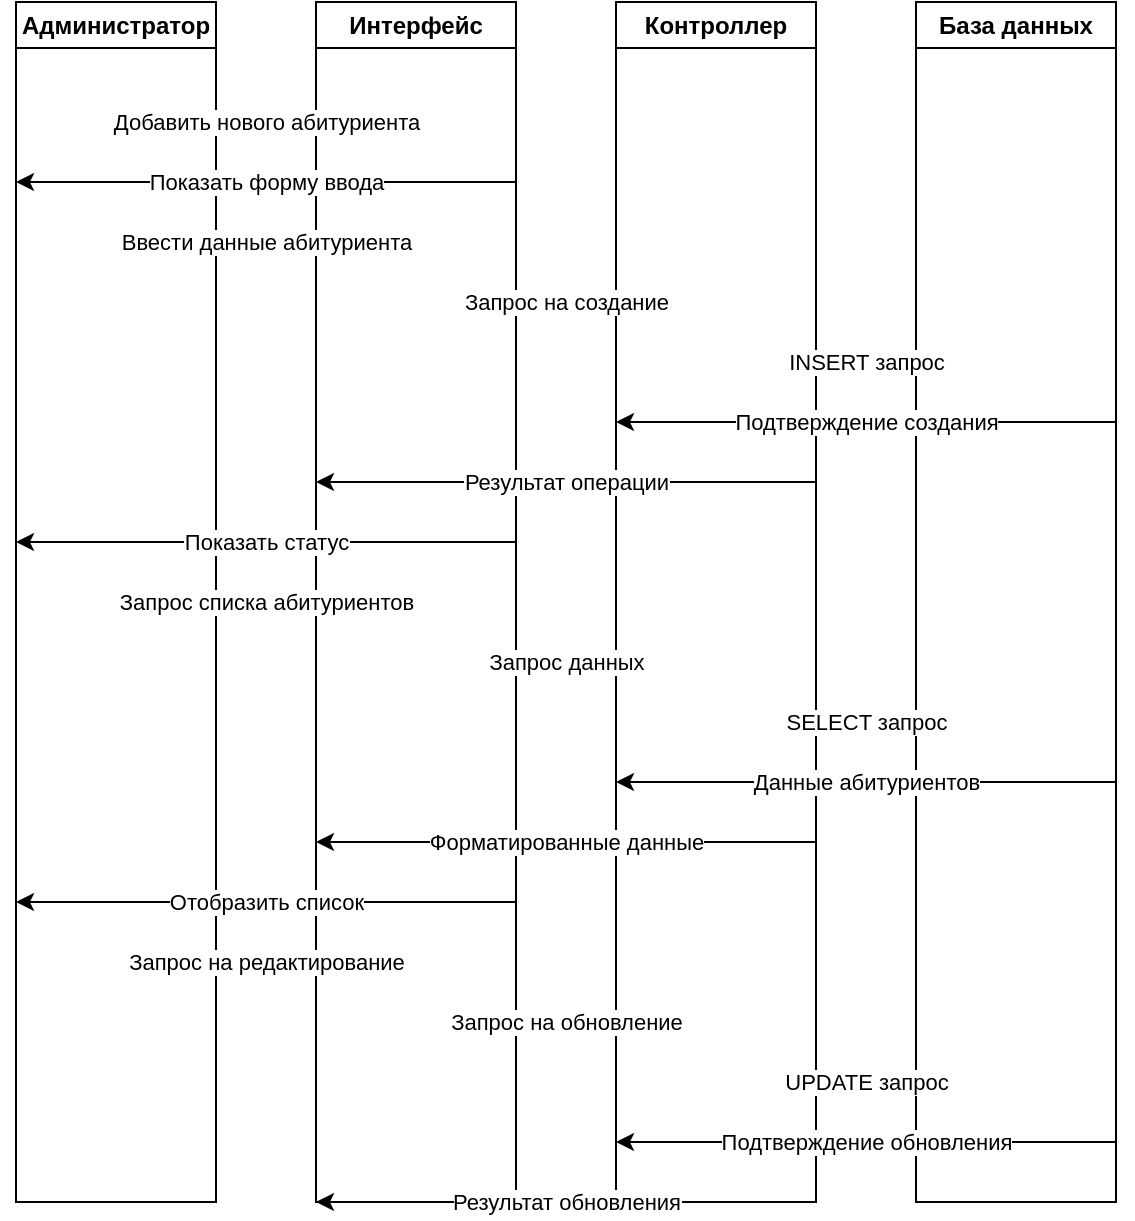 <mxfile version="27.0.6">
  <diagram name="Page-1" id="J3KCKedbq1iABVvFpygW">
    <mxGraphModel dx="1422" dy="794" grid="1" gridSize="10" guides="1" tooltips="1" connect="1" arrows="1" fold="1" page="1" pageScale="1" pageWidth="850" pageHeight="1100">
      <root>
        <mxCell id="0" />
        <mxCell id="1" parent="0" />
  
        <mxCell id="admin" value="Администратор" style="swimlane;whiteSpace=wrap;html=1;" vertex="1" parent="1">
          <mxGeometry x="100" y="100" width="100" height="600" as="geometry" />
        </mxCell>
        
        <mxCell id="ui" value="Интерфейс" style="swimlane;whiteSpace=wrap;html=1;" vertex="1" parent="1">
          <mxGeometry x="250" y="100" width="100" height="600" as="geometry" />
        </mxCell>
        
        <mxCell id="controller" value="Контроллер" style="swimlane;whiteSpace=wrap;html=1;" vertex="1" parent="1">
          <mxGeometry x="400" y="100" width="100" height="600" as="geometry" />
        </mxCell>
        
        <mxCell id="db" value="База данных" style="swimlane;whiteSpace=wrap;html=1;" vertex="1" parent="1">
          <mxGeometry x="550" y="100" width="100" height="600" as="geometry" />
        </mxCell>
   
        <mxCell id="c1" value="Добавить нового абитуриента" style="edgeStyle=none;html=1;rounded=0;exitX=1;exitY=0.1;exitDx=0;exitDy=0;entryX=0;entryY=0.1;entryDx=0;entryDy=0;" edge="1" parent="1" source="admin" target="ui">
          <mxGeometry relative="1" as="geometry" />
        </mxCell>
        
        <mxCell id="c2" value="Показать форму ввода" style="edgeStyle=none;html=1;rounded=0;exitX=1;exitY=0.15;exitDx=0;exitDy=0;entryX=0;entryY=0.15;entryDx=0;entryDy=0;" edge="1" parent="1" source="ui" target="admin">
          <mxGeometry relative="1" as="geometry" />
        </mxCell>
        
        <mxCell id="c3" value="Ввести данные абитуриента" style="edgeStyle=none;html=1;rounded=0;exitX=1;exitY=0.2;exitDx=0;exitDy=0;entryX=0;entryY=0.2;entryDx=0;entryDy=0;" edge="1" parent="1" source="admin" target="ui">
          <mxGeometry relative="1" as="geometry" />
        </mxCell>
        
        <mxCell id="c4" value="Запрос на создание" style="edgeStyle=none;html=1;rounded=0;exitX=1;exitY=0.25;exitDx=0;exitDy=0;entryX=0;entryY=0.25;entryDx=0;entryDy=0;" edge="1" parent="1" source="ui" target="controller">
          <mxGeometry relative="1" as="geometry" />
        </mxCell>
        
        <mxCell id="c5" value="INSERT запрос" style="edgeStyle=none;html=1;rounded=0;exitX=1;exitY=0.3;exitDx=0;exitDy=0;entryX=0;entryY=0.3;entryDx=0;entryDy=0;" edge="1" parent="1" source="controller" target="db">
          <mxGeometry relative="1" as="geometry" />
        </mxCell>
        
        <mxCell id="c6" value="Подтверждение создания" style="edgeStyle=none;html=1;rounded=0;exitX=1;exitY=0.35;exitDx=0;exitDy=0;entryX=0;entryY=0.35;entryDx=0;entryDy=0;" edge="1" parent="1" source="db" target="controller">
          <mxGeometry relative="1" as="geometry" />
        </mxCell>
        
        <mxCell id="c7" value="Результат операции" style="edgeStyle=none;html=1;rounded=0;exitX=1;exitY=0.4;exitDx=0;exitDy=0;entryX=0;entryY=0.4;entryDx=0;entryDy=0;" edge="1" parent="1" source="controller" target="ui">
          <mxGeometry relative="1" as="geometry" />
        </mxCell>
        
        <mxCell id="c8" value="Показать статус" style="edgeStyle=none;html=1;rounded=0;exitX=1;exitY=0.45;exitDx=0;exitDy=0;entryX=0;entryY=0.45;entryDx=0;entryDy=0;" edge="1" parent="1" source="ui" target="admin">
          <mxGeometry relative="1" as="geometry" />
        </mxCell>
        
        <mxCell id="r1" value="Запрос списка абитуриентов" style="edgeStyle=none;html=1;rounded=0;exitX=1;exitY=0.5;exitDx=0;exitDy=0;entryX=0;entryY=0.5;entryDx=0;entryDy=0;" edge="1" parent="1" source="admin" target="ui">
          <mxGeometry relative="1" as="geometry" />
        </mxCell>
        
        <mxCell id="r2" value="Запрос данных" style="edgeStyle=none;html=1;rounded=0;exitX=1;exitY=0.55;exitDx=0;exitDy=0;entryX=0;entryY=0.55;entryDx=0;entryDy=0;" edge="1" parent="1" source="ui" target="controller">
          <mxGeometry relative="1" as="geometry" />
        </mxCell>
        
        <mxCell id="r3" value="SELECT запрос" style="edgeStyle=none;html=1;rounded=0;exitX=1;exitY=0.6;exitDx=0;exitDy=0;entryX=0;entryY=0.6;entryDx=0;entryDy=0;" edge="1" parent="1" source="controller" target="db">
          <mxGeometry relative="1" as="geometry" />
        </mxCell>
        
        <mxCell id="r4" value="Данные абитуриентов" style="edgeStyle=none;html=1;rounded=0;exitX=1;exitY=0.65;exitDx=0;exitDy=0;entryX=0;entryY=0.65;entryDx=0;entryDy=0;" edge="1" parent="1" source="db" target="controller">
          <mxGeometry relative="1" as="geometry" />
        </mxCell>
        
        <mxCell id="r5" value="Форматированные данные" style="edgeStyle=none;html=1;rounded=0;exitX=1;exitY=0.7;exitDx=0;exitDy=0;entryX=0;entryY=0.7;entryDx=0;entryDy=0;" edge="1" parent="1" source="controller" target="ui">
          <mxGeometry relative="1" as="geometry" />
        </mxCell>
        
        <mxCell id="r6" value="Отобразить список" style="edgeStyle=none;html=1;rounded=0;exitX=1;exitY=0.75;exitDx=0;exitDy=0;entryX=0;entryY=0.75;entryDx=0;entryDy=0;" edge="1" parent="1" source="ui" target="admin">
          <mxGeometry relative="1" as="geometry" />
        </mxCell>
        
        <mxCell id="u1" value="Запрос на редактирование" style="edgeStyle=none;html=1;rounded=0;exitX=1;exitY=0.8;exitDx=0;exitDy=0;entryX=0;entryY=0.8;entryDx=0;entryDy=0;" edge="1" parent="1" source="admin" target="ui">
          <mxGeometry relative="1" as="geometry" />
        </mxCell>
        
        <mxCell id="u2" value="Запрос на обновление" style="edgeStyle=none;html=1;rounded=0;exitX=1;exitY=0.85;exitDx=0;exitDy=0;entryX=0;entryY=0.85;entryDx=0;entryDy=0;" edge="1" parent="1" source="ui" target="controller">
          <mxGeometry relative="1" as="geometry" />
        </mxCell>
        
        <mxCell id="u3" value="UPDATE запрос" style="edgeStyle=none;html=1;rounded=0;exitX=1;exitY=0.9;exitDx=0;exitDy=0;entryX=0;entryY=0.9;entryDx=0;entryDy=0;" edge="1" parent="1" source="controller" target="db">
          <mxGeometry relative="1" as="geometry" />
        </mxCell>
        
        <mxCell id="u4" value="Подтверждение обновления" style="edgeStyle=none;html=1;rounded=0;exitX=1;exitY=0.95;exitDx=0;exitDy=0;entryX=0;entryY=0.95;entryDx=0;entryDy=0;" edge="1" parent="1" source="db" target="controller">
          <mxGeometry relative="1" as="geometry" />
        </mxCell>
        
        <mxCell id="u5" value="Результат обновления" style="edgeStyle=none;html=1;rounded=0;exitX=1;exitY=1;exitDx=0;exitDy=0;entryX=0;entryY=1;entryDx=0;entryDy=0;" edge="1" parent="1" source="controller" target="ui">
          <mxGeometry relative="1" as="geometry" />
        </mxCell>

        <mxCell id="a1" value="" style="shape=partialRectangle;connectable=0;fillColor=none;top=0;left=0;bottom=0;right=0;strokeColor=#000000;" vertex="1" parent="1">
          <mxGeometry x="250" y="150" width="100" height="500" as="geometry" />
        </mxCell>
        
        <mxCell id="a2" value="" style="shape=partialRectangle;connectable=0;fillColor=none;top
